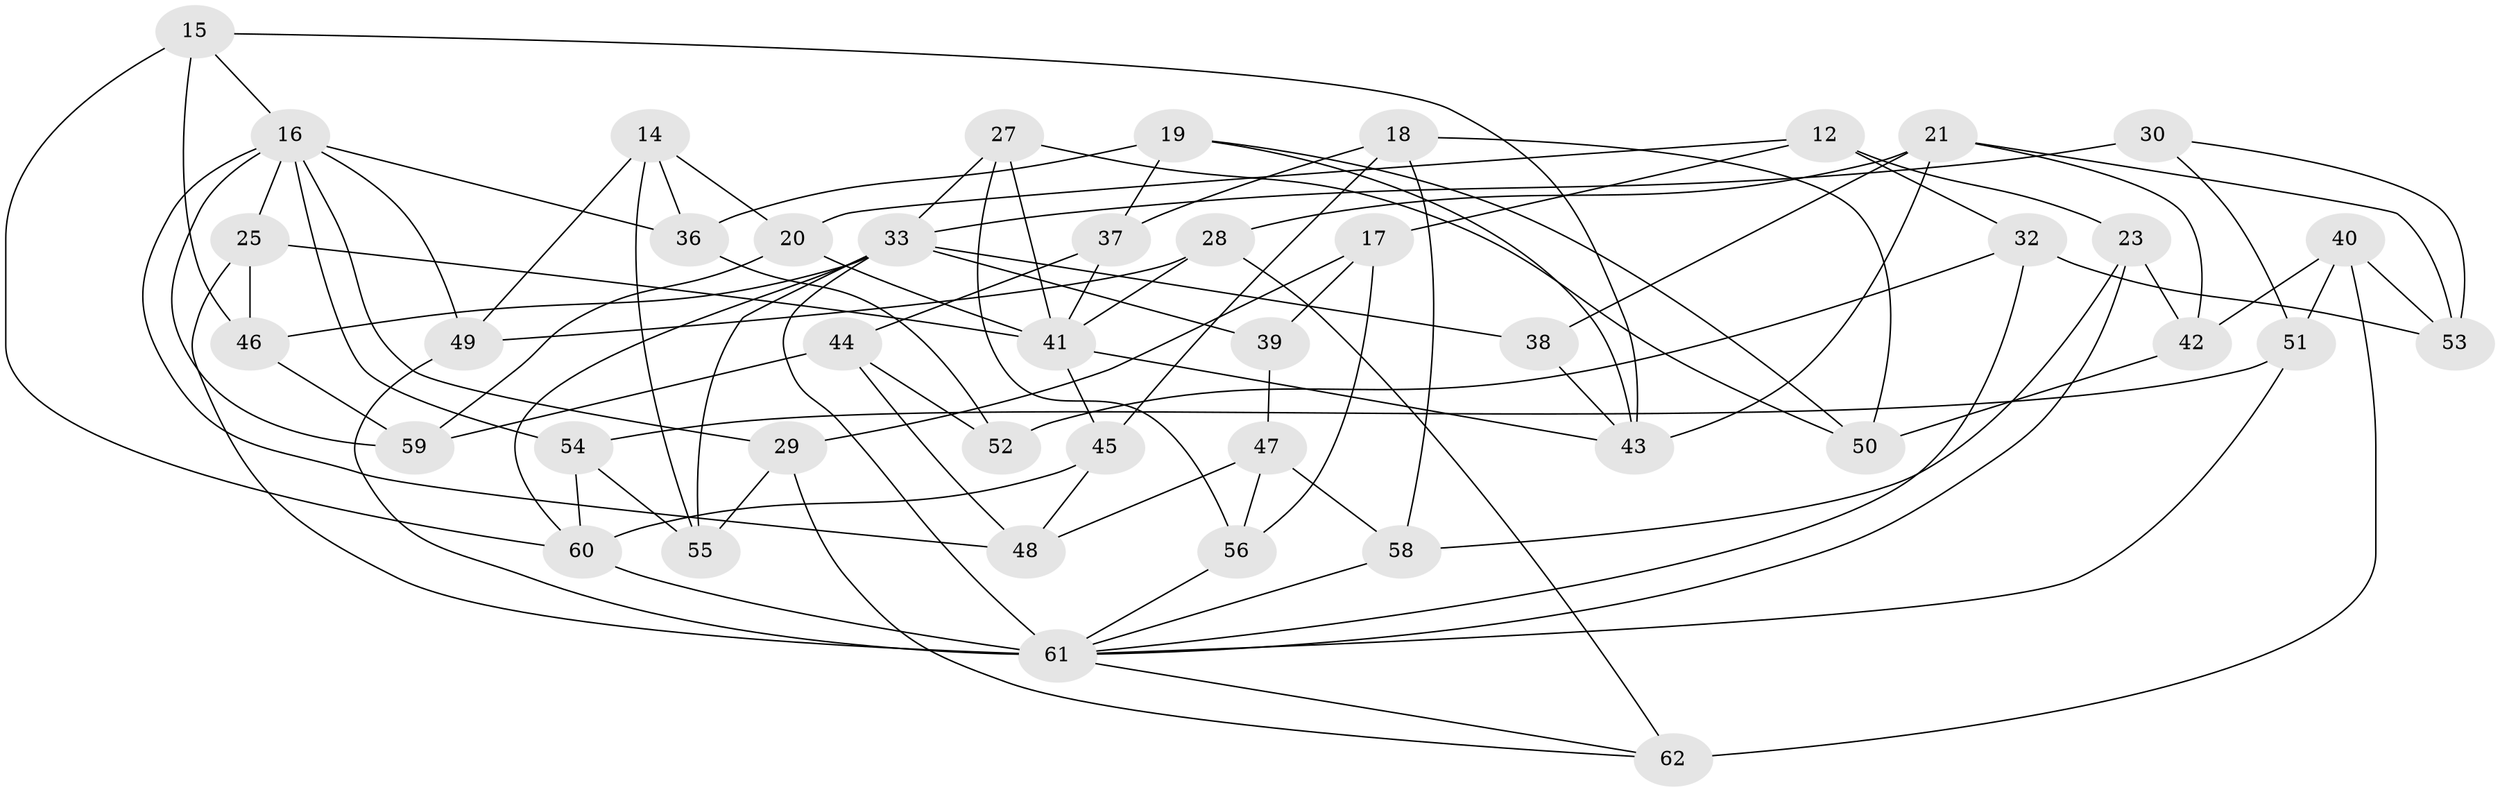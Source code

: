 // original degree distribution, {4: 1.0}
// Generated by graph-tools (version 1.1) at 2025/01/03/04/25 22:01:05]
// undirected, 43 vertices, 94 edges
graph export_dot {
graph [start="1"]
  node [color=gray90,style=filled];
  12;
  14;
  15;
  16 [super="+8"];
  17;
  18;
  19;
  20;
  21 [super="+10"];
  23;
  25;
  27;
  28;
  29;
  30;
  32 [super="+31"];
  33 [super="+26+22"];
  36;
  37;
  38;
  39;
  40;
  41 [super="+4+7"];
  42;
  43 [super="+13"];
  44;
  45;
  46;
  47;
  48;
  49;
  50;
  51;
  52;
  53;
  54 [super="+34"];
  55;
  56;
  58;
  59;
  60 [super="+6+24"];
  61 [super="+57"];
  62;
  12 -- 20;
  12 -- 23;
  12 -- 17;
  12 -- 32;
  14 -- 20;
  14 -- 49;
  14 -- 55;
  14 -- 36;
  15 -- 46;
  15 -- 43;
  15 -- 16;
  15 -- 60;
  16 -- 48;
  16 -- 29;
  16 -- 59;
  16 -- 49;
  16 -- 36;
  16 -- 25;
  16 -- 54;
  17 -- 39;
  17 -- 56;
  17 -- 29;
  18 -- 58;
  18 -- 37;
  18 -- 50;
  18 -- 45;
  19 -- 50;
  19 -- 36;
  19 -- 37;
  19 -- 43;
  20 -- 41;
  20 -- 59;
  21 -- 28;
  21 -- 38 [weight=2];
  21 -- 42;
  21 -- 53;
  21 -- 43;
  23 -- 58;
  23 -- 42;
  23 -- 61;
  25 -- 46;
  25 -- 41;
  25 -- 61;
  27 -- 50;
  27 -- 56;
  27 -- 33;
  27 -- 41;
  28 -- 49;
  28 -- 62;
  28 -- 41;
  29 -- 55;
  29 -- 62;
  30 -- 51;
  30 -- 53;
  30 -- 33 [weight=2];
  32 -- 53;
  32 -- 52 [weight=2];
  32 -- 61 [weight=2];
  33 -- 38;
  33 -- 55;
  33 -- 39 [weight=2];
  33 -- 46;
  33 -- 60;
  33 -- 61;
  36 -- 52;
  37 -- 44;
  37 -- 41;
  38 -- 43;
  39 -- 47;
  40 -- 62;
  40 -- 53;
  40 -- 42;
  40 -- 51;
  41 -- 45;
  41 -- 43 [weight=2];
  42 -- 50;
  44 -- 48;
  44 -- 52;
  44 -- 59;
  45 -- 48;
  45 -- 60;
  46 -- 59;
  47 -- 48;
  47 -- 56;
  47 -- 58;
  49 -- 61;
  51 -- 54;
  51 -- 61;
  54 -- 55;
  54 -- 60 [weight=3];
  56 -- 61;
  58 -- 61;
  60 -- 61 [weight=4];
  61 -- 62;
}
